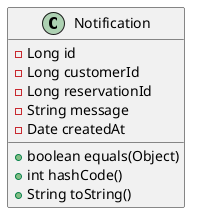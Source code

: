 @startuml
class Notification {
- Long id
- Long customerId
- Long reservationId
- String message
- Date createdAt
+ boolean equals(Object)
+ int hashCode()
+ String toString()
}
@enduml